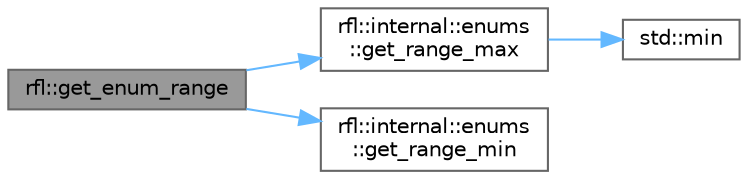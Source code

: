 digraph "rfl::get_enum_range"
{
 // LATEX_PDF_SIZE
  bgcolor="transparent";
  edge [fontname=Helvetica,fontsize=10,labelfontname=Helvetica,labelfontsize=10];
  node [fontname=Helvetica,fontsize=10,shape=box,height=0.2,width=0.4];
  rankdir="LR";
  Node1 [id="Node000001",label="rfl::get_enum_range",height=0.2,width=0.4,color="gray40", fillcolor="grey60", style="filled", fontcolor="black",tooltip=" "];
  Node1 -> Node2 [id="edge4_Node000001_Node000002",color="steelblue1",style="solid",tooltip=" "];
  Node2 [id="Node000002",label="rfl::internal::enums\l::get_range_max",height=0.2,width=0.4,color="grey40", fillcolor="white", style="filled",URL="$namespacerfl_1_1internal_1_1enums.html#a24bdbbf1c96123089daf66174229f090",tooltip=" "];
  Node2 -> Node3 [id="edge5_Node000002_Node000003",color="steelblue1",style="solid",tooltip=" "];
  Node3 [id="Node000003",label="std::min",height=0.2,width=0.4,color="grey40", fillcolor="white", style="filled",URL="$namespacestd.html#ac7b9885417769949d76890454b6d072e",tooltip=" "];
  Node1 -> Node4 [id="edge6_Node000001_Node000004",color="steelblue1",style="solid",tooltip=" "];
  Node4 [id="Node000004",label="rfl::internal::enums\l::get_range_min",height=0.2,width=0.4,color="grey40", fillcolor="white", style="filled",URL="$namespacerfl_1_1internal_1_1enums.html#a3aa40712f026d9b12ae19b370e8eeb08",tooltip=" "];
}
